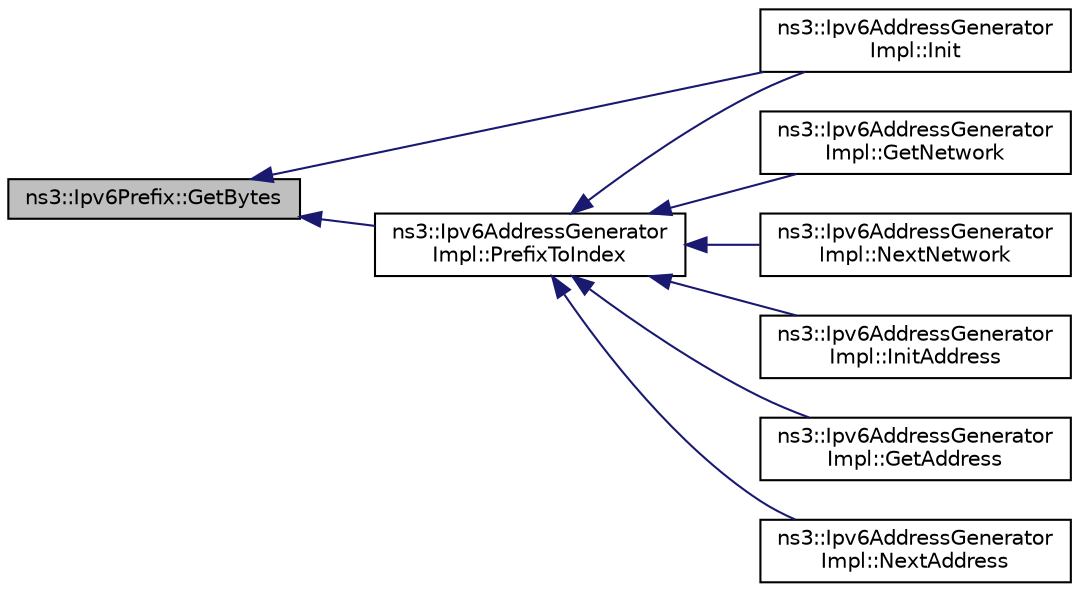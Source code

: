 digraph "ns3::Ipv6Prefix::GetBytes"
{
  edge [fontname="Helvetica",fontsize="10",labelfontname="Helvetica",labelfontsize="10"];
  node [fontname="Helvetica",fontsize="10",shape=record];
  rankdir="LR";
  Node1 [label="ns3::Ipv6Prefix::GetBytes",height=0.2,width=0.4,color="black", fillcolor="grey75", style="filled", fontcolor="black"];
  Node1 -> Node2 [dir="back",color="midnightblue",fontsize="10",style="solid"];
  Node2 [label="ns3::Ipv6AddressGenerator\lImpl::Init",height=0.2,width=0.4,color="black", fillcolor="white", style="filled",URL="$d0/d91/classns3_1_1Ipv6AddressGeneratorImpl.html#ac5137550d994e0da6b942210b9836bb6",tooltip="Initialise the base network and interfaceId for the generator. "];
  Node1 -> Node3 [dir="back",color="midnightblue",fontsize="10",style="solid"];
  Node3 [label="ns3::Ipv6AddressGenerator\lImpl::PrefixToIndex",height=0.2,width=0.4,color="black", fillcolor="white", style="filled",URL="$d0/d91/classns3_1_1Ipv6AddressGeneratorImpl.html#a0dbdd6e1547463c189a0e82251557e44",tooltip="Create an index number for the prefix. "];
  Node3 -> Node2 [dir="back",color="midnightblue",fontsize="10",style="solid"];
  Node3 -> Node4 [dir="back",color="midnightblue",fontsize="10",style="solid"];
  Node4 [label="ns3::Ipv6AddressGenerator\lImpl::GetNetwork",height=0.2,width=0.4,color="black", fillcolor="white", style="filled",URL="$d0/d91/classns3_1_1Ipv6AddressGeneratorImpl.html#af9484b367b8c08c97436f23a9dd7cd82",tooltip="Get the current network of the given Ipv6Prefix. "];
  Node3 -> Node5 [dir="back",color="midnightblue",fontsize="10",style="solid"];
  Node5 [label="ns3::Ipv6AddressGenerator\lImpl::NextNetwork",height=0.2,width=0.4,color="black", fillcolor="white", style="filled",URL="$d0/d91/classns3_1_1Ipv6AddressGeneratorImpl.html#a9ff78bd07b2d61baa067144e44165dc3",tooltip="Get the next network according to the given Ipv6Prefix. "];
  Node3 -> Node6 [dir="back",color="midnightblue",fontsize="10",style="solid"];
  Node6 [label="ns3::Ipv6AddressGenerator\lImpl::InitAddress",height=0.2,width=0.4,color="black", fillcolor="white", style="filled",URL="$d0/d91/classns3_1_1Ipv6AddressGeneratorImpl.html#ac96e9cab561abf1f94544dd535a36520",tooltip="Set the interfaceId for the given Ipv6Prefix. "];
  Node3 -> Node7 [dir="back",color="midnightblue",fontsize="10",style="solid"];
  Node7 [label="ns3::Ipv6AddressGenerator\lImpl::GetAddress",height=0.2,width=0.4,color="black", fillcolor="white", style="filled",URL="$d0/d91/classns3_1_1Ipv6AddressGeneratorImpl.html#aa8800dbe56d09cfb4ce1b113d3fac05b",tooltip="Get the Ipv6Address that will be allocated upon NextAddress () "];
  Node3 -> Node8 [dir="back",color="midnightblue",fontsize="10",style="solid"];
  Node8 [label="ns3::Ipv6AddressGenerator\lImpl::NextAddress",height=0.2,width=0.4,color="black", fillcolor="white", style="filled",URL="$d0/d91/classns3_1_1Ipv6AddressGeneratorImpl.html#afb2185b91099b54261f6da28db9fa7af",tooltip="Allocate the next Ipv6Address for the configured network and prefix. "];
}
